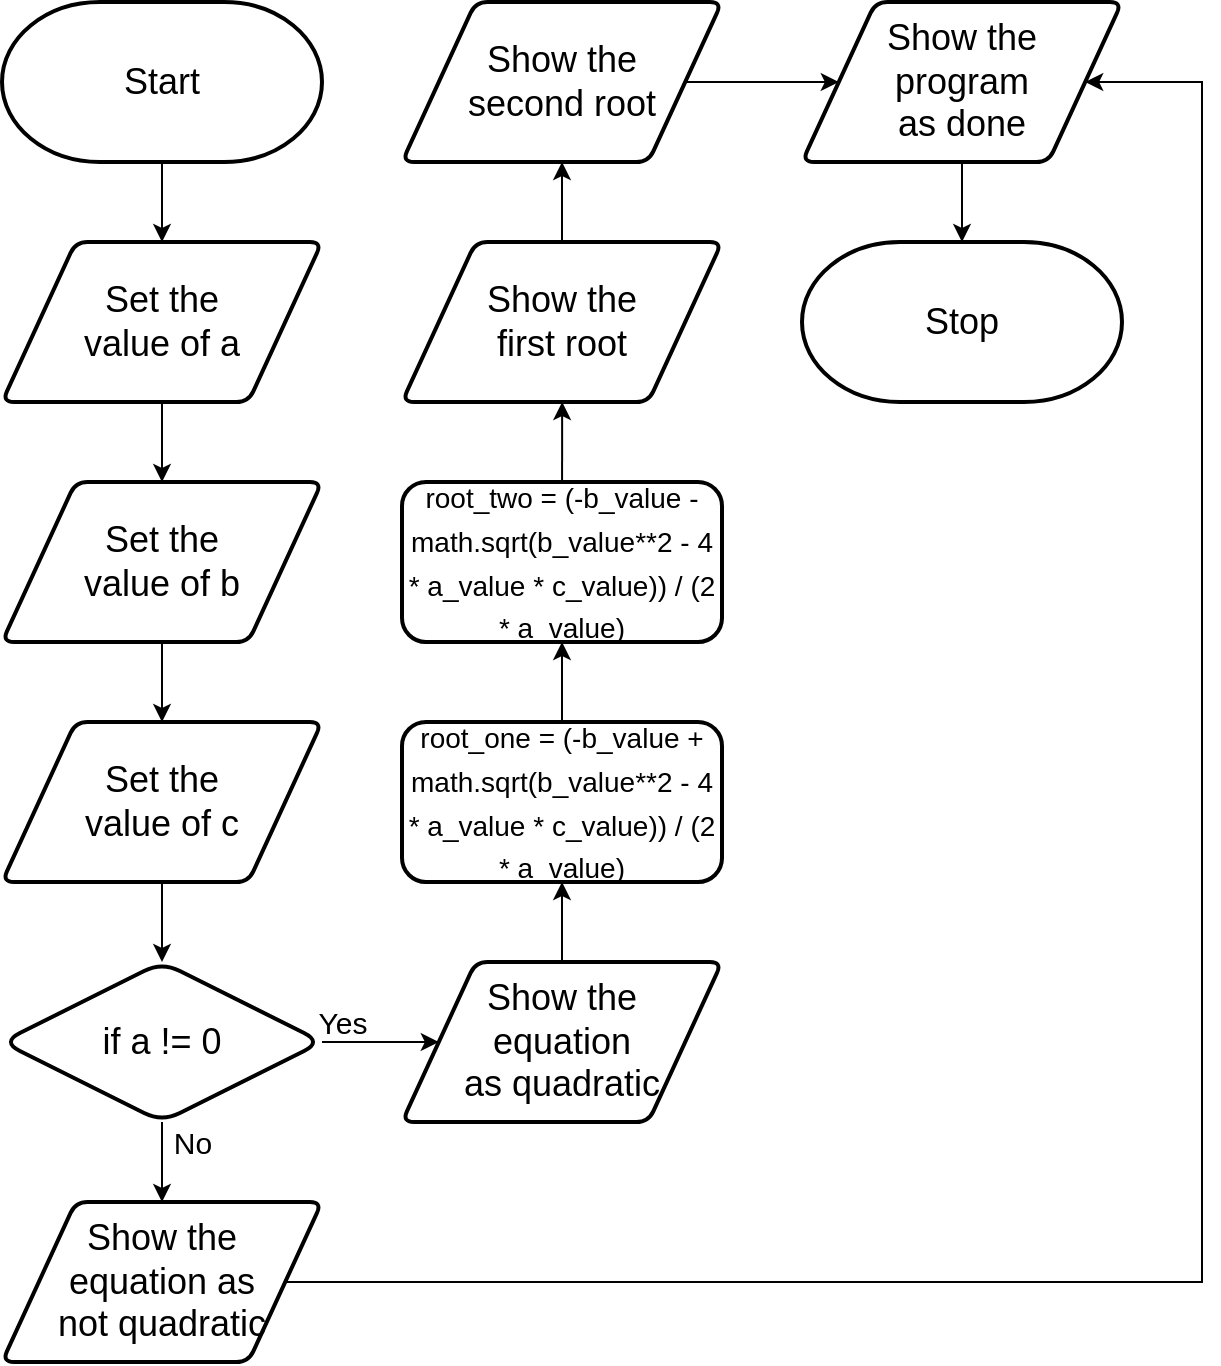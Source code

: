 <mxfile>
    <diagram id="A_tYOe9iZ1WcpGx81PBD" name="Page-1">
        <mxGraphModel dx="1726" dy="1750" grid="1" gridSize="10" guides="1" tooltips="1" connect="1" arrows="1" fold="1" page="1" pageScale="1" pageWidth="827" pageHeight="1169" math="0" shadow="0">
            <root>
                <mxCell id="0"/>
                <mxCell id="1" parent="0"/>
                <mxCell id="27" style="edgeStyle=none;html=1;entryX=0.5;entryY=0;entryDx=0;entryDy=0;fontSize=16;" parent="1" source="24" edge="1">
                    <mxGeometry relative="1" as="geometry">
                        <mxPoint x="80" y="120" as="targetPoint"/>
                    </mxGeometry>
                </mxCell>
                <mxCell id="24" value="&lt;font style=&quot;font-size: 18px&quot;&gt;Start&lt;/font&gt;" style="strokeWidth=2;html=1;shape=mxgraph.flowchart.terminator;whiteSpace=wrap;" parent="1" vertex="1">
                    <mxGeometry width="160" height="80" as="geometry"/>
                </mxCell>
                <mxCell id="25" value="&lt;font style=&quot;font-size: 18px&quot;&gt;Stop&lt;/font&gt;" style="strokeWidth=2;html=1;shape=mxgraph.flowchart.terminator;whiteSpace=wrap;" parent="1" vertex="1">
                    <mxGeometry x="400" y="120" width="160" height="80" as="geometry"/>
                </mxCell>
                <mxCell id="29" style="edgeStyle=none;html=1;entryX=0.5;entryY=0;entryDx=0;entryDy=0;fontSize=18;" parent="1" edge="1">
                    <mxGeometry relative="1" as="geometry">
                        <mxPoint x="80" y="240" as="targetPoint"/>
                        <mxPoint x="80" y="200" as="sourcePoint"/>
                    </mxGeometry>
                </mxCell>
                <mxCell id="102" style="edgeStyle=none;html=1;entryX=0.5;entryY=0;entryDx=0;entryDy=0;entryPerimeter=0;fontSize=14;" edge="1" parent="1" source="47" target="25">
                    <mxGeometry relative="1" as="geometry"/>
                </mxCell>
                <mxCell id="47" value="Show the &lt;br&gt;program &lt;br&gt;as done" style="shape=parallelogram;html=1;strokeWidth=2;perimeter=parallelogramPerimeter;whiteSpace=wrap;rounded=1;arcSize=12;size=0.23;fontSize=18;" parent="1" vertex="1">
                    <mxGeometry x="400" width="160" height="80" as="geometry"/>
                </mxCell>
                <mxCell id="48" value="Set the &lt;br&gt;value of a" style="shape=parallelogram;html=1;strokeWidth=2;perimeter=parallelogramPerimeter;whiteSpace=wrap;rounded=1;arcSize=12;size=0.23;fontSize=18;" parent="1" vertex="1">
                    <mxGeometry y="120" width="160" height="80" as="geometry"/>
                </mxCell>
                <mxCell id="53" style="edgeStyle=none;html=1;entryX=0.5;entryY=0;entryDx=0;entryDy=0;fontFamily=Helvetica;fontSize=8;fontColor=default;" parent="1" edge="1">
                    <mxGeometry relative="1" as="geometry">
                        <mxPoint x="80" y="360" as="targetPoint"/>
                        <mxPoint x="80" y="320" as="sourcePoint"/>
                    </mxGeometry>
                </mxCell>
                <mxCell id="79" style="edgeStyle=none;html=1;entryX=0;entryY=0.5;entryDx=0;entryDy=0;fontSize=18;" parent="1" source="63" target="78" edge="1">
                    <mxGeometry relative="1" as="geometry"/>
                </mxCell>
                <mxCell id="80" style="edgeStyle=none;html=1;fontSize=18;entryX=0.5;entryY=0;entryDx=0;entryDy=0;" parent="1" source="63" target="77" edge="1">
                    <mxGeometry relative="1" as="geometry">
                        <mxPoint x="80" y="590" as="targetPoint"/>
                    </mxGeometry>
                </mxCell>
                <mxCell id="63" value="&lt;font style=&quot;font-size: 18px&quot;&gt;if a != 0&lt;/font&gt;" style="rhombus;whiteSpace=wrap;html=1;rounded=1;fontFamily=Helvetica;fontSize=11;fontColor=default;strokeColor=default;strokeWidth=2;fillColor=default;" parent="1" vertex="1">
                    <mxGeometry y="480" width="160" height="80" as="geometry"/>
                </mxCell>
                <mxCell id="66" value="&lt;font style=&quot;font-size: 15px&quot;&gt;Yes&lt;/font&gt;" style="text;html=1;align=center;verticalAlign=middle;resizable=0;points=[];autosize=1;strokeColor=none;fillColor=none;fontSize=8;fontFamily=Helvetica;fontColor=default;" parent="1" vertex="1">
                    <mxGeometry x="150" y="500" width="40" height="20" as="geometry"/>
                </mxCell>
                <mxCell id="68" value="No" style="text;html=1;align=center;verticalAlign=middle;resizable=0;points=[];autosize=1;strokeColor=none;fillColor=none;fontSize=15;fontFamily=Helvetica;fontColor=default;" parent="1" vertex="1">
                    <mxGeometry x="80" y="560" width="30" height="20" as="geometry"/>
                </mxCell>
                <mxCell id="73" value="Set the &lt;br&gt;value of b" style="shape=parallelogram;html=1;strokeWidth=2;perimeter=parallelogramPerimeter;whiteSpace=wrap;rounded=1;arcSize=12;size=0.23;fontSize=18;" parent="1" vertex="1">
                    <mxGeometry y="240" width="160" height="80" as="geometry"/>
                </mxCell>
                <mxCell id="76" style="edgeStyle=none;html=1;entryX=0.5;entryY=0;entryDx=0;entryDy=0;fontSize=18;" parent="1" source="74" target="63" edge="1">
                    <mxGeometry relative="1" as="geometry"/>
                </mxCell>
                <mxCell id="74" value="Set the &lt;br&gt;value of c" style="shape=parallelogram;html=1;strokeWidth=2;perimeter=parallelogramPerimeter;whiteSpace=wrap;rounded=1;arcSize=12;size=0.23;fontSize=18;" parent="1" vertex="1">
                    <mxGeometry y="360" width="160" height="80" as="geometry"/>
                </mxCell>
                <mxCell id="82" style="edgeStyle=none;html=1;fontSize=18;rounded=0;entryX=1;entryY=0.5;entryDx=0;entryDy=0;" parent="1" source="77" target="47" edge="1">
                    <mxGeometry relative="1" as="geometry">
                        <mxPoint x="480" y="320" as="targetPoint"/>
                        <Array as="points">
                            <mxPoint x="480" y="640"/>
                            <mxPoint x="600" y="640"/>
                            <mxPoint x="600" y="40"/>
                        </Array>
                    </mxGeometry>
                </mxCell>
                <mxCell id="77" value="&lt;span&gt;Show the &lt;br&gt;equation as&lt;br&gt;not quadratic&lt;br&gt;&lt;/span&gt;" style="shape=parallelogram;html=1;strokeWidth=2;perimeter=parallelogramPerimeter;whiteSpace=wrap;rounded=1;arcSize=12;size=0.23;fontSize=18;" parent="1" vertex="1">
                    <mxGeometry y="600" width="160" height="80" as="geometry"/>
                </mxCell>
                <mxCell id="90" style="edgeStyle=none;rounded=0;html=1;fontSize=14;" parent="1" source="78" edge="1">
                    <mxGeometry relative="1" as="geometry">
                        <mxPoint x="280" y="440" as="targetPoint"/>
                    </mxGeometry>
                </mxCell>
                <mxCell id="78" value="&lt;span&gt;Show the &lt;br&gt;equation &lt;br&gt;as quadratic&lt;/span&gt;" style="shape=parallelogram;html=1;strokeWidth=2;perimeter=parallelogramPerimeter;whiteSpace=wrap;rounded=1;arcSize=12;size=0.23;fontSize=18;" parent="1" vertex="1">
                    <mxGeometry x="200" y="480" width="160" height="80" as="geometry"/>
                </mxCell>
                <mxCell id="91" style="edgeStyle=none;rounded=0;html=1;entryX=0.438;entryY=1;entryDx=0;entryDy=0;fontSize=14;entryPerimeter=0;" parent="1" edge="1">
                    <mxGeometry relative="1" as="geometry">
                        <mxPoint x="280.04" y="240" as="sourcePoint"/>
                        <mxPoint x="280.08" y="200" as="targetPoint"/>
                    </mxGeometry>
                </mxCell>
                <mxCell id="95" style="edgeStyle=none;html=1;entryX=0.5;entryY=1;entryDx=0;entryDy=0;fontSize=14;" edge="1" parent="1" source="93" target="94">
                    <mxGeometry relative="1" as="geometry"/>
                </mxCell>
                <mxCell id="93" value="&lt;font style=&quot;font-size: 14px&quot;&gt;root_one = (-b_value + math.sqrt(b_value**2 - 4 * a_value * c_value)) / (2 * a_value)&lt;/font&gt;" style="rounded=1;whiteSpace=wrap;html=1;strokeWidth=2;fontSize=18;" vertex="1" parent="1">
                    <mxGeometry x="200" y="360" width="160" height="80" as="geometry"/>
                </mxCell>
                <mxCell id="94" value="&lt;font style=&quot;font-size: 14px&quot;&gt;root_two = (-b_value - math.sqrt(b_value**2 - 4 * a_value * c_value)) / (2 * a_value)&lt;/font&gt;" style="rounded=1;whiteSpace=wrap;html=1;strokeWidth=2;fontSize=18;" vertex="1" parent="1">
                    <mxGeometry x="200" y="240" width="160" height="80" as="geometry"/>
                </mxCell>
                <mxCell id="101" style="edgeStyle=none;html=1;entryX=0.5;entryY=1;entryDx=0;entryDy=0;fontSize=14;" edge="1" parent="1" source="96" target="97">
                    <mxGeometry relative="1" as="geometry"/>
                </mxCell>
                <mxCell id="96" value="Show the &lt;br&gt;first root" style="shape=parallelogram;html=1;strokeWidth=2;perimeter=parallelogramPerimeter;whiteSpace=wrap;rounded=1;arcSize=12;size=0.23;fontSize=18;" vertex="1" parent="1">
                    <mxGeometry x="200" y="120" width="160" height="80" as="geometry"/>
                </mxCell>
                <mxCell id="103" style="edgeStyle=none;html=1;entryX=0;entryY=0.5;entryDx=0;entryDy=0;fontSize=14;" edge="1" parent="1" source="97" target="47">
                    <mxGeometry relative="1" as="geometry"/>
                </mxCell>
                <mxCell id="97" value="Show the &lt;br&gt;second root" style="shape=parallelogram;html=1;strokeWidth=2;perimeter=parallelogramPerimeter;whiteSpace=wrap;rounded=1;arcSize=12;size=0.23;fontSize=18;" vertex="1" parent="1">
                    <mxGeometry x="200" width="160" height="80" as="geometry"/>
                </mxCell>
            </root>
        </mxGraphModel>
    </diagram>
</mxfile>